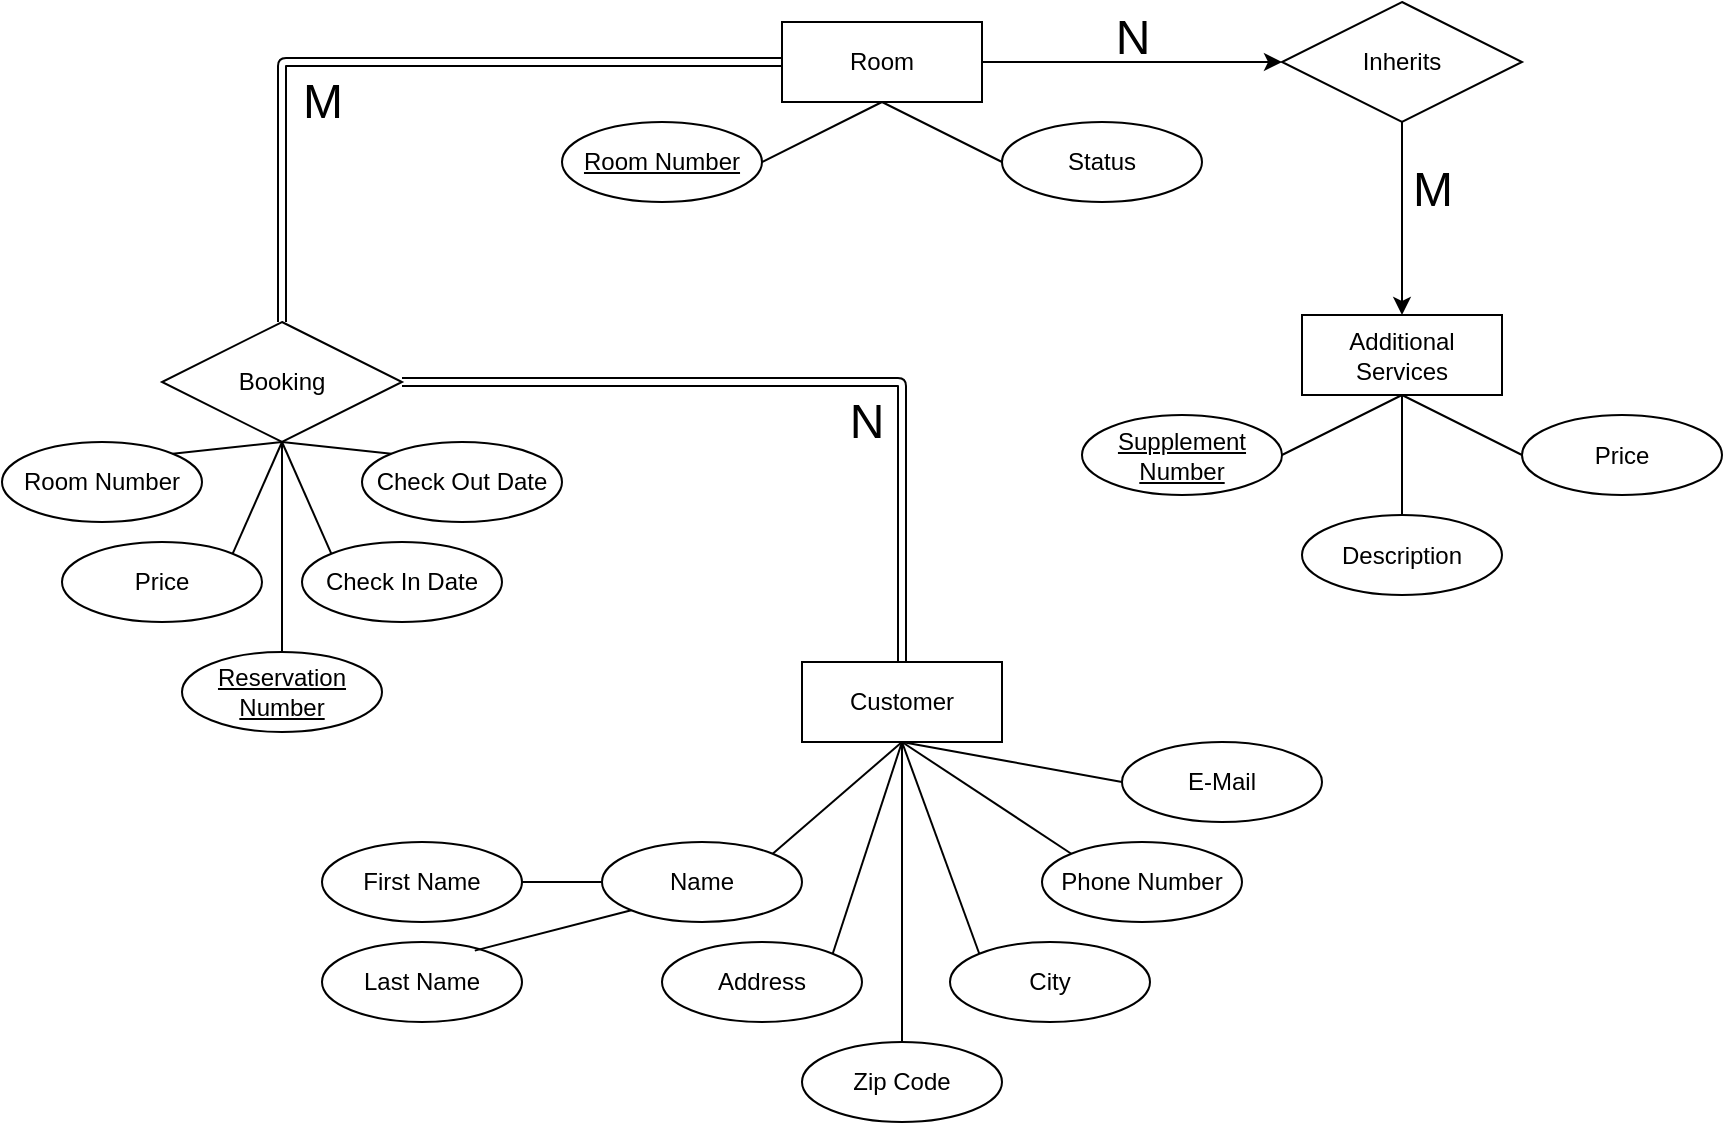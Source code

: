 <mxfile version="13.1.3" type="device"><diagram id="C5RBs43oDa-KdzZeNtuy" name="Page-1"><mxGraphModel dx="1248" dy="771" grid="1" gridSize="10" guides="1" tooltips="1" connect="1" arrows="1" fold="1" page="1" pageScale="1" pageWidth="827" pageHeight="1169" math="0" shadow="0"><root><mxCell id="WIyWlLk6GJQsqaUBKTNV-0"/><mxCell id="WIyWlLk6GJQsqaUBKTNV-1" parent="WIyWlLk6GJQsqaUBKTNV-0"/><mxCell id="RT6f-qRt0aLkSuI7WMNq-0" value="Room" style="whiteSpace=wrap;html=1;align=center;" vertex="1" parent="WIyWlLk6GJQsqaUBKTNV-1"><mxGeometry x="450" y="250" width="100" height="40" as="geometry"/></mxCell><mxCell id="RT6f-qRt0aLkSuI7WMNq-1" value="&lt;u&gt;Room Number&lt;/u&gt;" style="ellipse;whiteSpace=wrap;html=1;align=center;" vertex="1" parent="WIyWlLk6GJQsqaUBKTNV-1"><mxGeometry x="340" y="300" width="100" height="40" as="geometry"/></mxCell><mxCell id="RT6f-qRt0aLkSuI7WMNq-3" value="Status" style="ellipse;whiteSpace=wrap;html=1;align=center;" vertex="1" parent="WIyWlLk6GJQsqaUBKTNV-1"><mxGeometry x="560" y="300" width="100" height="40" as="geometry"/></mxCell><mxCell id="RT6f-qRt0aLkSuI7WMNq-9" value="Room Number" style="ellipse;whiteSpace=wrap;html=1;align=center;" vertex="1" parent="WIyWlLk6GJQsqaUBKTNV-1"><mxGeometry x="60" y="460" width="100" height="40" as="geometry"/></mxCell><mxCell id="RT6f-qRt0aLkSuI7WMNq-10" value="" style="endArrow=none;html=1;entryX=0.5;entryY=1;entryDx=0;entryDy=0;exitX=1;exitY=0;exitDx=0;exitDy=0;" edge="1" parent="WIyWlLk6GJQsqaUBKTNV-1" source="RT6f-qRt0aLkSuI7WMNq-9" target="RT6f-qRt0aLkSuI7WMNq-66"><mxGeometry width="50" height="50" relative="1" as="geometry"><mxPoint x="60" y="490" as="sourcePoint"/><mxPoint x="210" y="470" as="targetPoint"/></mxGeometry></mxCell><mxCell id="RT6f-qRt0aLkSuI7WMNq-11" value="Price" style="ellipse;whiteSpace=wrap;html=1;align=center;" vertex="1" parent="WIyWlLk6GJQsqaUBKTNV-1"><mxGeometry x="90" y="510" width="100" height="40" as="geometry"/></mxCell><mxCell id="RT6f-qRt0aLkSuI7WMNq-12" value="" style="endArrow=none;html=1;exitX=1;exitY=0;exitDx=0;exitDy=0;entryX=0.5;entryY=1;entryDx=0;entryDy=0;" edge="1" parent="WIyWlLk6GJQsqaUBKTNV-1" source="RT6f-qRt0aLkSuI7WMNq-11" target="RT6f-qRt0aLkSuI7WMNq-66"><mxGeometry width="50" height="50" relative="1" as="geometry"><mxPoint x="280" y="540" as="sourcePoint"/><mxPoint x="210" y="470" as="targetPoint"/></mxGeometry></mxCell><mxCell id="RT6f-qRt0aLkSuI7WMNq-13" value="Check In Date" style="ellipse;whiteSpace=wrap;html=1;align=center;" vertex="1" parent="WIyWlLk6GJQsqaUBKTNV-1"><mxGeometry x="210" y="510" width="100" height="40" as="geometry"/></mxCell><mxCell id="RT6f-qRt0aLkSuI7WMNq-15" value="Check Out Date" style="ellipse;whiteSpace=wrap;html=1;align=center;" vertex="1" parent="WIyWlLk6GJQsqaUBKTNV-1"><mxGeometry x="240" y="460" width="100" height="40" as="geometry"/></mxCell><mxCell id="RT6f-qRt0aLkSuI7WMNq-16" value="" style="endArrow=none;html=1;rounded=0;exitX=0;exitY=0;exitDx=0;exitDy=0;entryX=0.5;entryY=1;entryDx=0;entryDy=0;" edge="1" parent="WIyWlLk6GJQsqaUBKTNV-1" source="RT6f-qRt0aLkSuI7WMNq-15" target="RT6f-qRt0aLkSuI7WMNq-66"><mxGeometry relative="1" as="geometry"><mxPoint x="290" y="410" as="sourcePoint"/><mxPoint x="210" y="470" as="targetPoint"/></mxGeometry></mxCell><mxCell id="RT6f-qRt0aLkSuI7WMNq-17" value="" style="endArrow=none;html=1;exitX=0;exitY=0;exitDx=0;exitDy=0;entryX=0.5;entryY=1;entryDx=0;entryDy=0;" edge="1" parent="WIyWlLk6GJQsqaUBKTNV-1" source="RT6f-qRt0aLkSuI7WMNq-13" target="RT6f-qRt0aLkSuI7WMNq-66"><mxGeometry width="50" height="50" relative="1" as="geometry"><mxPoint x="280" y="460" as="sourcePoint"/><mxPoint x="210" y="470" as="targetPoint"/></mxGeometry></mxCell><mxCell id="RT6f-qRt0aLkSuI7WMNq-20" value="Customer" style="whiteSpace=wrap;html=1;align=center;" vertex="1" parent="WIyWlLk6GJQsqaUBKTNV-1"><mxGeometry x="460" y="570" width="100" height="40" as="geometry"/></mxCell><mxCell id="RT6f-qRt0aLkSuI7WMNq-21" value="E-Mail" style="ellipse;whiteSpace=wrap;html=1;align=center;" vertex="1" parent="WIyWlLk6GJQsqaUBKTNV-1"><mxGeometry x="620" y="610" width="100" height="40" as="geometry"/></mxCell><mxCell id="RT6f-qRt0aLkSuI7WMNq-24" value="Phone Number" style="ellipse;whiteSpace=wrap;html=1;align=center;" vertex="1" parent="WIyWlLk6GJQsqaUBKTNV-1"><mxGeometry x="580" y="660" width="100" height="40" as="geometry"/></mxCell><mxCell id="RT6f-qRt0aLkSuI7WMNq-25" value="City" style="ellipse;whiteSpace=wrap;html=1;align=center;" vertex="1" parent="WIyWlLk6GJQsqaUBKTNV-1"><mxGeometry x="534" y="710" width="100" height="40" as="geometry"/></mxCell><mxCell id="RT6f-qRt0aLkSuI7WMNq-27" value="Name" style="ellipse;whiteSpace=wrap;html=1;align=center;" vertex="1" parent="WIyWlLk6GJQsqaUBKTNV-1"><mxGeometry x="360" y="660" width="100" height="40" as="geometry"/></mxCell><mxCell id="RT6f-qRt0aLkSuI7WMNq-28" value="Address" style="ellipse;whiteSpace=wrap;html=1;align=center;" vertex="1" parent="WIyWlLk6GJQsqaUBKTNV-1"><mxGeometry x="390" y="710" width="100" height="40" as="geometry"/></mxCell><mxCell id="RT6f-qRt0aLkSuI7WMNq-29" value="Zip Code" style="ellipse;whiteSpace=wrap;html=1;align=center;" vertex="1" parent="WIyWlLk6GJQsqaUBKTNV-1"><mxGeometry x="460" y="760" width="100" height="40" as="geometry"/></mxCell><mxCell id="RT6f-qRt0aLkSuI7WMNq-30" value="" style="endArrow=none;html=1;exitX=0.5;exitY=0;exitDx=0;exitDy=0;entryX=0.5;entryY=1;entryDx=0;entryDy=0;" edge="1" parent="WIyWlLk6GJQsqaUBKTNV-1" source="RT6f-qRt0aLkSuI7WMNq-29" target="RT6f-qRt0aLkSuI7WMNq-20"><mxGeometry width="50" height="50" relative="1" as="geometry"><mxPoint x="510" y="710" as="sourcePoint"/><mxPoint x="560" y="660" as="targetPoint"/></mxGeometry></mxCell><mxCell id="RT6f-qRt0aLkSuI7WMNq-31" value="" style="endArrow=none;html=1;exitX=1;exitY=0;exitDx=0;exitDy=0;entryX=0.5;entryY=1;entryDx=0;entryDy=0;" edge="1" parent="WIyWlLk6GJQsqaUBKTNV-1" source="RT6f-qRt0aLkSuI7WMNq-28" target="RT6f-qRt0aLkSuI7WMNq-20"><mxGeometry width="50" height="50" relative="1" as="geometry"><mxPoint x="370" y="580" as="sourcePoint"/><mxPoint x="420" y="530" as="targetPoint"/></mxGeometry></mxCell><mxCell id="RT6f-qRt0aLkSuI7WMNq-32" value="" style="endArrow=none;html=1;exitX=0;exitY=0;exitDx=0;exitDy=0;entryX=0.5;entryY=1;entryDx=0;entryDy=0;" edge="1" parent="WIyWlLk6GJQsqaUBKTNV-1" source="RT6f-qRt0aLkSuI7WMNq-25" target="RT6f-qRt0aLkSuI7WMNq-20"><mxGeometry width="50" height="50" relative="1" as="geometry"><mxPoint x="530" y="700" as="sourcePoint"/><mxPoint x="580" y="650" as="targetPoint"/></mxGeometry></mxCell><mxCell id="RT6f-qRt0aLkSuI7WMNq-33" value="" style="endArrow=none;html=1;exitX=0;exitY=0;exitDx=0;exitDy=0;entryX=0.5;entryY=1;entryDx=0;entryDy=0;" edge="1" parent="WIyWlLk6GJQsqaUBKTNV-1" source="RT6f-qRt0aLkSuI7WMNq-24" target="RT6f-qRt0aLkSuI7WMNq-20"><mxGeometry width="50" height="50" relative="1" as="geometry"><mxPoint x="540" y="670" as="sourcePoint"/><mxPoint x="590" y="620" as="targetPoint"/></mxGeometry></mxCell><mxCell id="RT6f-qRt0aLkSuI7WMNq-34" value="" style="endArrow=none;html=1;exitX=1;exitY=0;exitDx=0;exitDy=0;entryX=0.5;entryY=1;entryDx=0;entryDy=0;" edge="1" parent="WIyWlLk6GJQsqaUBKTNV-1" source="RT6f-qRt0aLkSuI7WMNq-27" target="RT6f-qRt0aLkSuI7WMNq-20"><mxGeometry width="50" height="50" relative="1" as="geometry"><mxPoint x="440" y="660" as="sourcePoint"/><mxPoint x="490" y="610" as="targetPoint"/></mxGeometry></mxCell><mxCell id="RT6f-qRt0aLkSuI7WMNq-36" value="" style="endArrow=none;html=1;exitX=0;exitY=0.5;exitDx=0;exitDy=0;entryX=0.5;entryY=1;entryDx=0;entryDy=0;" edge="1" parent="WIyWlLk6GJQsqaUBKTNV-1" source="RT6f-qRt0aLkSuI7WMNq-21" target="RT6f-qRt0aLkSuI7WMNq-20"><mxGeometry width="50" height="50" relative="1" as="geometry"><mxPoint x="600" y="610" as="sourcePoint"/><mxPoint x="650" y="560" as="targetPoint"/></mxGeometry></mxCell><mxCell id="RT6f-qRt0aLkSuI7WMNq-40" value="" style="endArrow=none;html=1;entryX=0.5;entryY=1;entryDx=0;entryDy=0;exitX=1;exitY=0.5;exitDx=0;exitDy=0;" edge="1" parent="WIyWlLk6GJQsqaUBKTNV-1" source="RT6f-qRt0aLkSuI7WMNq-1" target="RT6f-qRt0aLkSuI7WMNq-0"><mxGeometry width="50" height="50" relative="1" as="geometry"><mxPoint x="410" y="410" as="sourcePoint"/><mxPoint x="460" y="360" as="targetPoint"/></mxGeometry></mxCell><mxCell id="RT6f-qRt0aLkSuI7WMNq-41" value="" style="endArrow=none;html=1;exitX=0;exitY=0.5;exitDx=0;exitDy=0;entryX=0.5;entryY=1;entryDx=0;entryDy=0;" edge="1" parent="WIyWlLk6GJQsqaUBKTNV-1" source="RT6f-qRt0aLkSuI7WMNq-3" target="RT6f-qRt0aLkSuI7WMNq-0"><mxGeometry width="50" height="50" relative="1" as="geometry"><mxPoint x="570" y="290" as="sourcePoint"/><mxPoint x="620" y="240" as="targetPoint"/></mxGeometry></mxCell><mxCell id="RT6f-qRt0aLkSuI7WMNq-46" value="Additional Services" style="whiteSpace=wrap;html=1;align=center;" vertex="1" parent="WIyWlLk6GJQsqaUBKTNV-1"><mxGeometry x="710" y="396.5" width="100" height="40" as="geometry"/></mxCell><mxCell id="RT6f-qRt0aLkSuI7WMNq-47" value="&lt;u&gt;Supplement Number&lt;/u&gt;" style="ellipse;whiteSpace=wrap;html=1;align=center;" vertex="1" parent="WIyWlLk6GJQsqaUBKTNV-1"><mxGeometry x="600" y="446.5" width="100" height="40" as="geometry"/></mxCell><mxCell id="RT6f-qRt0aLkSuI7WMNq-48" value="Description" style="ellipse;whiteSpace=wrap;html=1;align=center;" vertex="1" parent="WIyWlLk6GJQsqaUBKTNV-1"><mxGeometry x="710" y="496.5" width="100" height="40" as="geometry"/></mxCell><mxCell id="RT6f-qRt0aLkSuI7WMNq-49" value="Price" style="ellipse;whiteSpace=wrap;html=1;align=center;" vertex="1" parent="WIyWlLk6GJQsqaUBKTNV-1"><mxGeometry x="820" y="446.5" width="100" height="40" as="geometry"/></mxCell><mxCell id="RT6f-qRt0aLkSuI7WMNq-50" value="" style="endArrow=none;html=1;fontFamily=Helvetica;fontSize=11;fontColor=#000000;align=center;strokeColor=#000000;" edge="1" parent="WIyWlLk6GJQsqaUBKTNV-1" source="RT6f-qRt0aLkSuI7WMNq-48" target="RT6f-qRt0aLkSuI7WMNq-46"><mxGeometry width="50" height="50" relative="1" as="geometry"><mxPoint x="650" y="566.5" as="sourcePoint"/><mxPoint x="700" y="516.5" as="targetPoint"/></mxGeometry></mxCell><mxCell id="RT6f-qRt0aLkSuI7WMNq-51" value="" style="endArrow=none;html=1;entryX=0.5;entryY=1;entryDx=0;entryDy=0;exitX=1;exitY=0.5;exitDx=0;exitDy=0;" edge="1" parent="WIyWlLk6GJQsqaUBKTNV-1" source="RT6f-qRt0aLkSuI7WMNq-47" target="RT6f-qRt0aLkSuI7WMNq-46"><mxGeometry width="50" height="50" relative="1" as="geometry"><mxPoint x="670" y="556.5" as="sourcePoint"/><mxPoint x="720" y="506.5" as="targetPoint"/></mxGeometry></mxCell><mxCell id="RT6f-qRt0aLkSuI7WMNq-52" value="" style="endArrow=none;html=1;exitX=0;exitY=0.5;exitDx=0;exitDy=0;entryX=0.5;entryY=1;entryDx=0;entryDy=0;" edge="1" parent="WIyWlLk6GJQsqaUBKTNV-1" source="RT6f-qRt0aLkSuI7WMNq-49" target="RT6f-qRt0aLkSuI7WMNq-46"><mxGeometry width="50" height="50" relative="1" as="geometry"><mxPoint x="830" y="436.5" as="sourcePoint"/><mxPoint x="880" y="386.5" as="targetPoint"/></mxGeometry></mxCell><mxCell id="RT6f-qRt0aLkSuI7WMNq-61" value="" style="endArrow=classic;html=1;exitX=1;exitY=0.5;exitDx=0;exitDy=0;entryX=0;entryY=0.5;entryDx=0;entryDy=0;" edge="1" parent="WIyWlLk6GJQsqaUBKTNV-1" source="RT6f-qRt0aLkSuI7WMNq-0" target="RT6f-qRt0aLkSuI7WMNq-62"><mxGeometry width="50" height="50" relative="1" as="geometry"><mxPoint x="620" y="210" as="sourcePoint"/><mxPoint x="670" y="160" as="targetPoint"/></mxGeometry></mxCell><mxCell id="RT6f-qRt0aLkSuI7WMNq-62" value="Inherits" style="shape=rhombus;perimeter=rhombusPerimeter;whiteSpace=wrap;html=1;align=center;" vertex="1" parent="WIyWlLk6GJQsqaUBKTNV-1"><mxGeometry x="700" y="240" width="120" height="60" as="geometry"/></mxCell><mxCell id="RT6f-qRt0aLkSuI7WMNq-63" value="" style="endArrow=classic;html=1;exitX=0.5;exitY=1;exitDx=0;exitDy=0;entryX=0.5;entryY=0;entryDx=0;entryDy=0;" edge="1" parent="WIyWlLk6GJQsqaUBKTNV-1" source="RT6f-qRt0aLkSuI7WMNq-62" target="RT6f-qRt0aLkSuI7WMNq-46"><mxGeometry width="50" height="50" relative="1" as="geometry"><mxPoint x="760" y="370" as="sourcePoint"/><mxPoint x="810" y="320" as="targetPoint"/></mxGeometry></mxCell><mxCell id="RT6f-qRt0aLkSuI7WMNq-64" value="&lt;span style=&quot;font-size: 24px&quot;&gt;N&lt;/span&gt;" style="text;html=1;align=center;verticalAlign=middle;resizable=0;points=[];autosize=1;" vertex="1" parent="WIyWlLk6GJQsqaUBKTNV-1"><mxGeometry x="610" y="248" width="30" height="20" as="geometry"/></mxCell><mxCell id="RT6f-qRt0aLkSuI7WMNq-65" value="&lt;span style=&quot;font-size: 24px&quot;&gt;M&lt;/span&gt;" style="text;html=1;align=center;verticalAlign=middle;resizable=0;points=[];autosize=1;" vertex="1" parent="WIyWlLk6GJQsqaUBKTNV-1"><mxGeometry x="755" y="323.5" width="40" height="20" as="geometry"/></mxCell><mxCell id="RT6f-qRt0aLkSuI7WMNq-66" value="Booking" style="shape=rhombus;perimeter=rhombusPerimeter;whiteSpace=wrap;html=1;align=center;" vertex="1" parent="WIyWlLk6GJQsqaUBKTNV-1"><mxGeometry x="140" y="400" width="120" height="60" as="geometry"/></mxCell><mxCell id="RT6f-qRt0aLkSuI7WMNq-69" value="&lt;span style=&quot;font-size: 24px&quot;&gt;M&lt;/span&gt;" style="text;html=1;align=center;verticalAlign=middle;resizable=0;points=[];autosize=1;" vertex="1" parent="WIyWlLk6GJQsqaUBKTNV-1"><mxGeometry x="200" y="280" width="40" height="20" as="geometry"/></mxCell><mxCell id="RT6f-qRt0aLkSuI7WMNq-70" value="&lt;font style=&quot;font-size: 24px&quot;&gt;N&lt;/font&gt;" style="text;html=1;align=center;verticalAlign=middle;resizable=0;points=[];autosize=1;" vertex="1" parent="WIyWlLk6GJQsqaUBKTNV-1"><mxGeometry x="477" y="440" width="30" height="20" as="geometry"/></mxCell><mxCell id="RT6f-qRt0aLkSuI7WMNq-71" value="First Name" style="ellipse;whiteSpace=wrap;html=1;align=center;" vertex="1" parent="WIyWlLk6GJQsqaUBKTNV-1"><mxGeometry x="220" y="660" width="100" height="40" as="geometry"/></mxCell><mxCell id="RT6f-qRt0aLkSuI7WMNq-72" value="Last Name" style="ellipse;whiteSpace=wrap;html=1;align=center;" vertex="1" parent="WIyWlLk6GJQsqaUBKTNV-1"><mxGeometry x="220" y="710" width="100" height="40" as="geometry"/></mxCell><mxCell id="RT6f-qRt0aLkSuI7WMNq-73" value="" style="endArrow=none;html=1;entryX=0;entryY=0.5;entryDx=0;entryDy=0;exitX=1;exitY=0.5;exitDx=0;exitDy=0;" edge="1" parent="WIyWlLk6GJQsqaUBKTNV-1" source="RT6f-qRt0aLkSuI7WMNq-71" target="RT6f-qRt0aLkSuI7WMNq-27"><mxGeometry width="50" height="50" relative="1" as="geometry"><mxPoint x="190" y="680" as="sourcePoint"/><mxPoint x="240" y="630" as="targetPoint"/></mxGeometry></mxCell><mxCell id="RT6f-qRt0aLkSuI7WMNq-74" value="" style="endArrow=none;html=1;entryX=0;entryY=1;entryDx=0;entryDy=0;exitX=0.764;exitY=0.108;exitDx=0;exitDy=0;exitPerimeter=0;" edge="1" parent="WIyWlLk6GJQsqaUBKTNV-1" source="RT6f-qRt0aLkSuI7WMNq-72" target="RT6f-qRt0aLkSuI7WMNq-27"><mxGeometry width="50" height="50" relative="1" as="geometry"><mxPoint x="140" y="780" as="sourcePoint"/><mxPoint x="190" y="730" as="targetPoint"/></mxGeometry></mxCell><mxCell id="RT6f-qRt0aLkSuI7WMNq-77" value="" style="shape=link;html=1;entryX=0;entryY=0.5;entryDx=0;entryDy=0;exitX=0.5;exitY=0;exitDx=0;exitDy=0;" edge="1" parent="WIyWlLk6GJQsqaUBKTNV-1" source="RT6f-qRt0aLkSuI7WMNq-66" target="RT6f-qRt0aLkSuI7WMNq-0"><mxGeometry width="50" height="50" relative="1" as="geometry"><mxPoint x="190" y="270" as="sourcePoint"/><mxPoint x="240" y="220" as="targetPoint"/><Array as="points"><mxPoint x="200" y="270"/></Array></mxGeometry></mxCell><mxCell id="RT6f-qRt0aLkSuI7WMNq-80" value="" style="shape=link;html=1;exitX=1;exitY=0.5;exitDx=0;exitDy=0;entryX=0.5;entryY=0;entryDx=0;entryDy=0;" edge="1" parent="WIyWlLk6GJQsqaUBKTNV-1" source="RT6f-qRt0aLkSuI7WMNq-66" target="RT6f-qRt0aLkSuI7WMNq-20"><mxGeometry width="50" height="50" relative="1" as="geometry"><mxPoint x="360" y="430" as="sourcePoint"/><mxPoint x="510" y="430" as="targetPoint"/><Array as="points"><mxPoint x="510" y="430"/></Array></mxGeometry></mxCell><mxCell id="RT6f-qRt0aLkSuI7WMNq-82" value="Reservation Number" style="ellipse;whiteSpace=wrap;html=1;align=center;fontStyle=4;" vertex="1" parent="WIyWlLk6GJQsqaUBKTNV-1"><mxGeometry x="150" y="565" width="100" height="40" as="geometry"/></mxCell><mxCell id="RT6f-qRt0aLkSuI7WMNq-83" value="" style="endArrow=none;html=1;entryX=0.5;entryY=1;entryDx=0;entryDy=0;exitX=0.5;exitY=0;exitDx=0;exitDy=0;" edge="1" parent="WIyWlLk6GJQsqaUBKTNV-1" source="RT6f-qRt0aLkSuI7WMNq-82" target="RT6f-qRt0aLkSuI7WMNq-66"><mxGeometry width="50" height="50" relative="1" as="geometry"><mxPoint x="70" y="620" as="sourcePoint"/><mxPoint x="120" y="570" as="targetPoint"/></mxGeometry></mxCell></root></mxGraphModel></diagram></mxfile>